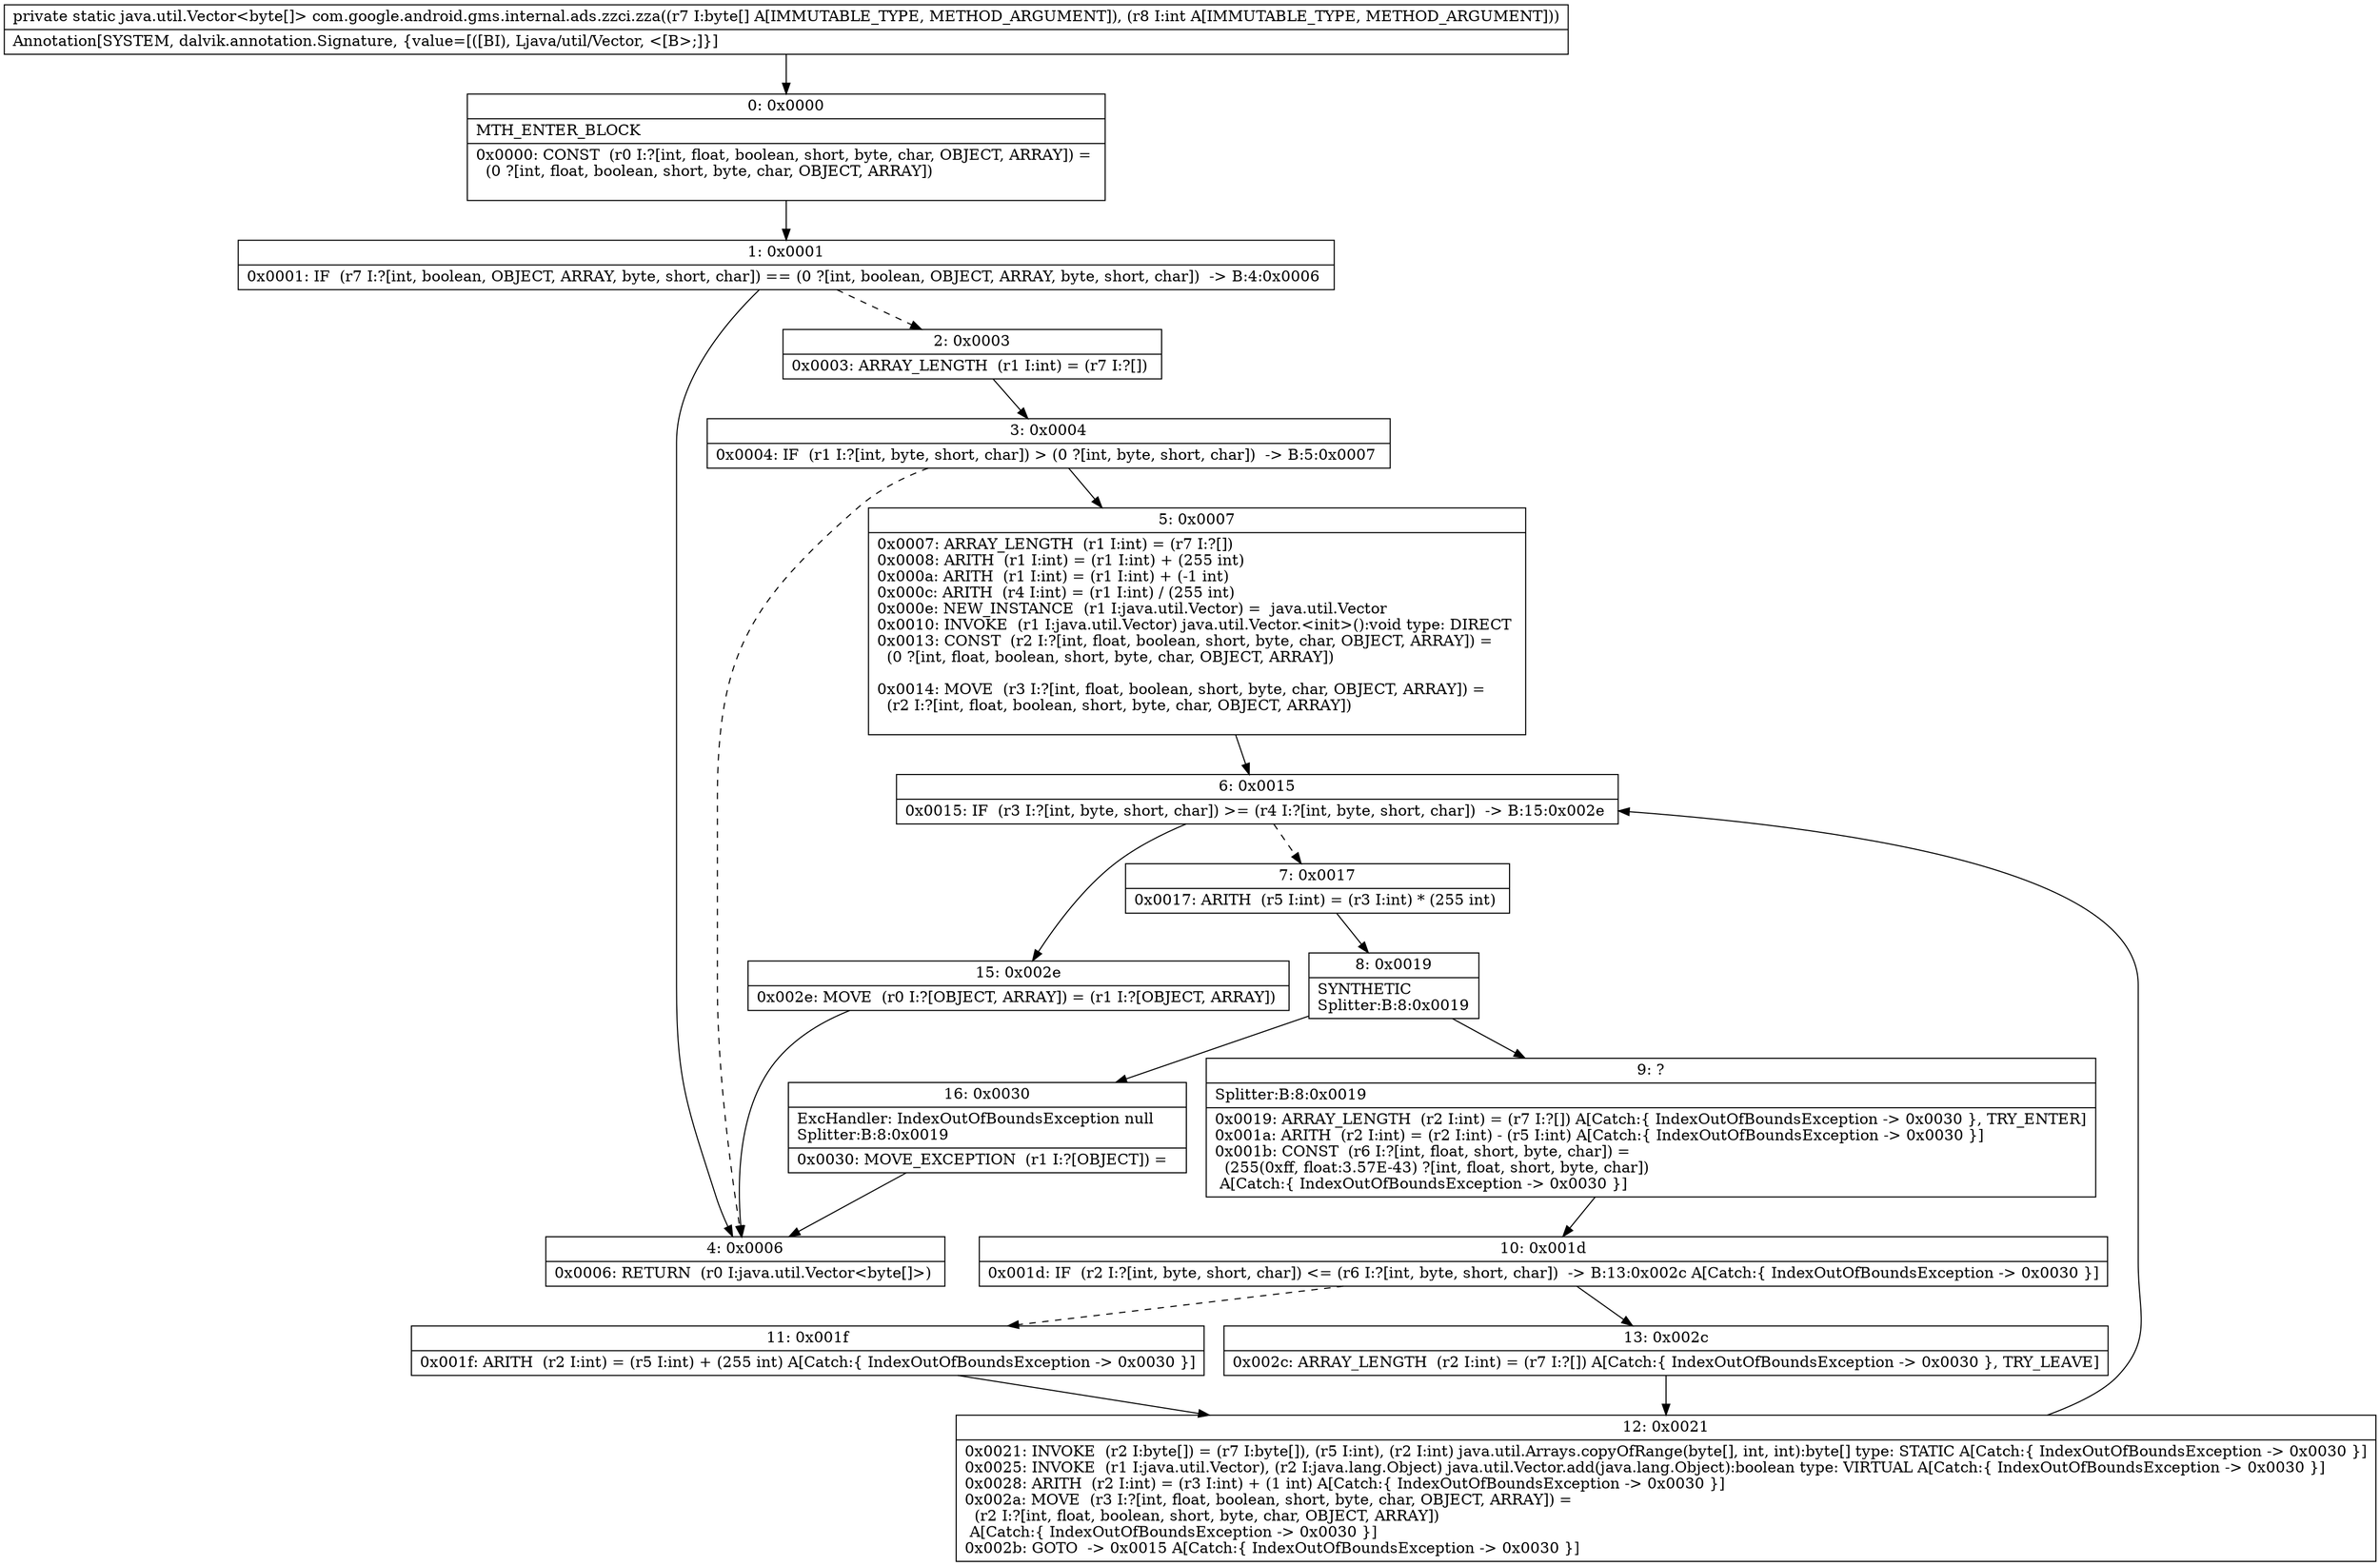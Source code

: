 digraph "CFG forcom.google.android.gms.internal.ads.zzci.zza([BI)Ljava\/util\/Vector;" {
Node_0 [shape=record,label="{0\:\ 0x0000|MTH_ENTER_BLOCK\l|0x0000: CONST  (r0 I:?[int, float, boolean, short, byte, char, OBJECT, ARRAY]) = \l  (0 ?[int, float, boolean, short, byte, char, OBJECT, ARRAY])\l \l}"];
Node_1 [shape=record,label="{1\:\ 0x0001|0x0001: IF  (r7 I:?[int, boolean, OBJECT, ARRAY, byte, short, char]) == (0 ?[int, boolean, OBJECT, ARRAY, byte, short, char])  \-\> B:4:0x0006 \l}"];
Node_2 [shape=record,label="{2\:\ 0x0003|0x0003: ARRAY_LENGTH  (r1 I:int) = (r7 I:?[]) \l}"];
Node_3 [shape=record,label="{3\:\ 0x0004|0x0004: IF  (r1 I:?[int, byte, short, char]) \> (0 ?[int, byte, short, char])  \-\> B:5:0x0007 \l}"];
Node_4 [shape=record,label="{4\:\ 0x0006|0x0006: RETURN  (r0 I:java.util.Vector\<byte[]\>) \l}"];
Node_5 [shape=record,label="{5\:\ 0x0007|0x0007: ARRAY_LENGTH  (r1 I:int) = (r7 I:?[]) \l0x0008: ARITH  (r1 I:int) = (r1 I:int) + (255 int) \l0x000a: ARITH  (r1 I:int) = (r1 I:int) + (\-1 int) \l0x000c: ARITH  (r4 I:int) = (r1 I:int) \/ (255 int) \l0x000e: NEW_INSTANCE  (r1 I:java.util.Vector) =  java.util.Vector \l0x0010: INVOKE  (r1 I:java.util.Vector) java.util.Vector.\<init\>():void type: DIRECT \l0x0013: CONST  (r2 I:?[int, float, boolean, short, byte, char, OBJECT, ARRAY]) = \l  (0 ?[int, float, boolean, short, byte, char, OBJECT, ARRAY])\l \l0x0014: MOVE  (r3 I:?[int, float, boolean, short, byte, char, OBJECT, ARRAY]) = \l  (r2 I:?[int, float, boolean, short, byte, char, OBJECT, ARRAY])\l \l}"];
Node_6 [shape=record,label="{6\:\ 0x0015|0x0015: IF  (r3 I:?[int, byte, short, char]) \>= (r4 I:?[int, byte, short, char])  \-\> B:15:0x002e \l}"];
Node_7 [shape=record,label="{7\:\ 0x0017|0x0017: ARITH  (r5 I:int) = (r3 I:int) * (255 int) \l}"];
Node_8 [shape=record,label="{8\:\ 0x0019|SYNTHETIC\lSplitter:B:8:0x0019\l}"];
Node_9 [shape=record,label="{9\:\ ?|Splitter:B:8:0x0019\l|0x0019: ARRAY_LENGTH  (r2 I:int) = (r7 I:?[]) A[Catch:\{ IndexOutOfBoundsException \-\> 0x0030 \}, TRY_ENTER]\l0x001a: ARITH  (r2 I:int) = (r2 I:int) \- (r5 I:int) A[Catch:\{ IndexOutOfBoundsException \-\> 0x0030 \}]\l0x001b: CONST  (r6 I:?[int, float, short, byte, char]) = \l  (255(0xff, float:3.57E\-43) ?[int, float, short, byte, char])\l A[Catch:\{ IndexOutOfBoundsException \-\> 0x0030 \}]\l}"];
Node_10 [shape=record,label="{10\:\ 0x001d|0x001d: IF  (r2 I:?[int, byte, short, char]) \<= (r6 I:?[int, byte, short, char])  \-\> B:13:0x002c A[Catch:\{ IndexOutOfBoundsException \-\> 0x0030 \}]\l}"];
Node_11 [shape=record,label="{11\:\ 0x001f|0x001f: ARITH  (r2 I:int) = (r5 I:int) + (255 int) A[Catch:\{ IndexOutOfBoundsException \-\> 0x0030 \}]\l}"];
Node_12 [shape=record,label="{12\:\ 0x0021|0x0021: INVOKE  (r2 I:byte[]) = (r7 I:byte[]), (r5 I:int), (r2 I:int) java.util.Arrays.copyOfRange(byte[], int, int):byte[] type: STATIC A[Catch:\{ IndexOutOfBoundsException \-\> 0x0030 \}]\l0x0025: INVOKE  (r1 I:java.util.Vector), (r2 I:java.lang.Object) java.util.Vector.add(java.lang.Object):boolean type: VIRTUAL A[Catch:\{ IndexOutOfBoundsException \-\> 0x0030 \}]\l0x0028: ARITH  (r2 I:int) = (r3 I:int) + (1 int) A[Catch:\{ IndexOutOfBoundsException \-\> 0x0030 \}]\l0x002a: MOVE  (r3 I:?[int, float, boolean, short, byte, char, OBJECT, ARRAY]) = \l  (r2 I:?[int, float, boolean, short, byte, char, OBJECT, ARRAY])\l A[Catch:\{ IndexOutOfBoundsException \-\> 0x0030 \}]\l0x002b: GOTO  \-\> 0x0015 A[Catch:\{ IndexOutOfBoundsException \-\> 0x0030 \}]\l}"];
Node_13 [shape=record,label="{13\:\ 0x002c|0x002c: ARRAY_LENGTH  (r2 I:int) = (r7 I:?[]) A[Catch:\{ IndexOutOfBoundsException \-\> 0x0030 \}, TRY_LEAVE]\l}"];
Node_15 [shape=record,label="{15\:\ 0x002e|0x002e: MOVE  (r0 I:?[OBJECT, ARRAY]) = (r1 I:?[OBJECT, ARRAY]) \l}"];
Node_16 [shape=record,label="{16\:\ 0x0030|ExcHandler: IndexOutOfBoundsException null\lSplitter:B:8:0x0019\l|0x0030: MOVE_EXCEPTION  (r1 I:?[OBJECT]) =  \l}"];
MethodNode[shape=record,label="{private static java.util.Vector\<byte[]\> com.google.android.gms.internal.ads.zzci.zza((r7 I:byte[] A[IMMUTABLE_TYPE, METHOD_ARGUMENT]), (r8 I:int A[IMMUTABLE_TYPE, METHOD_ARGUMENT]))  | Annotation[SYSTEM, dalvik.annotation.Signature, \{value=[([BI), Ljava\/util\/Vector, \<[B\>;]\}]\l}"];
MethodNode -> Node_0;
Node_0 -> Node_1;
Node_1 -> Node_2[style=dashed];
Node_1 -> Node_4;
Node_2 -> Node_3;
Node_3 -> Node_4[style=dashed];
Node_3 -> Node_5;
Node_5 -> Node_6;
Node_6 -> Node_7[style=dashed];
Node_6 -> Node_15;
Node_7 -> Node_8;
Node_8 -> Node_9;
Node_8 -> Node_16;
Node_9 -> Node_10;
Node_10 -> Node_11[style=dashed];
Node_10 -> Node_13;
Node_11 -> Node_12;
Node_12 -> Node_6;
Node_13 -> Node_12;
Node_15 -> Node_4;
Node_16 -> Node_4;
}

